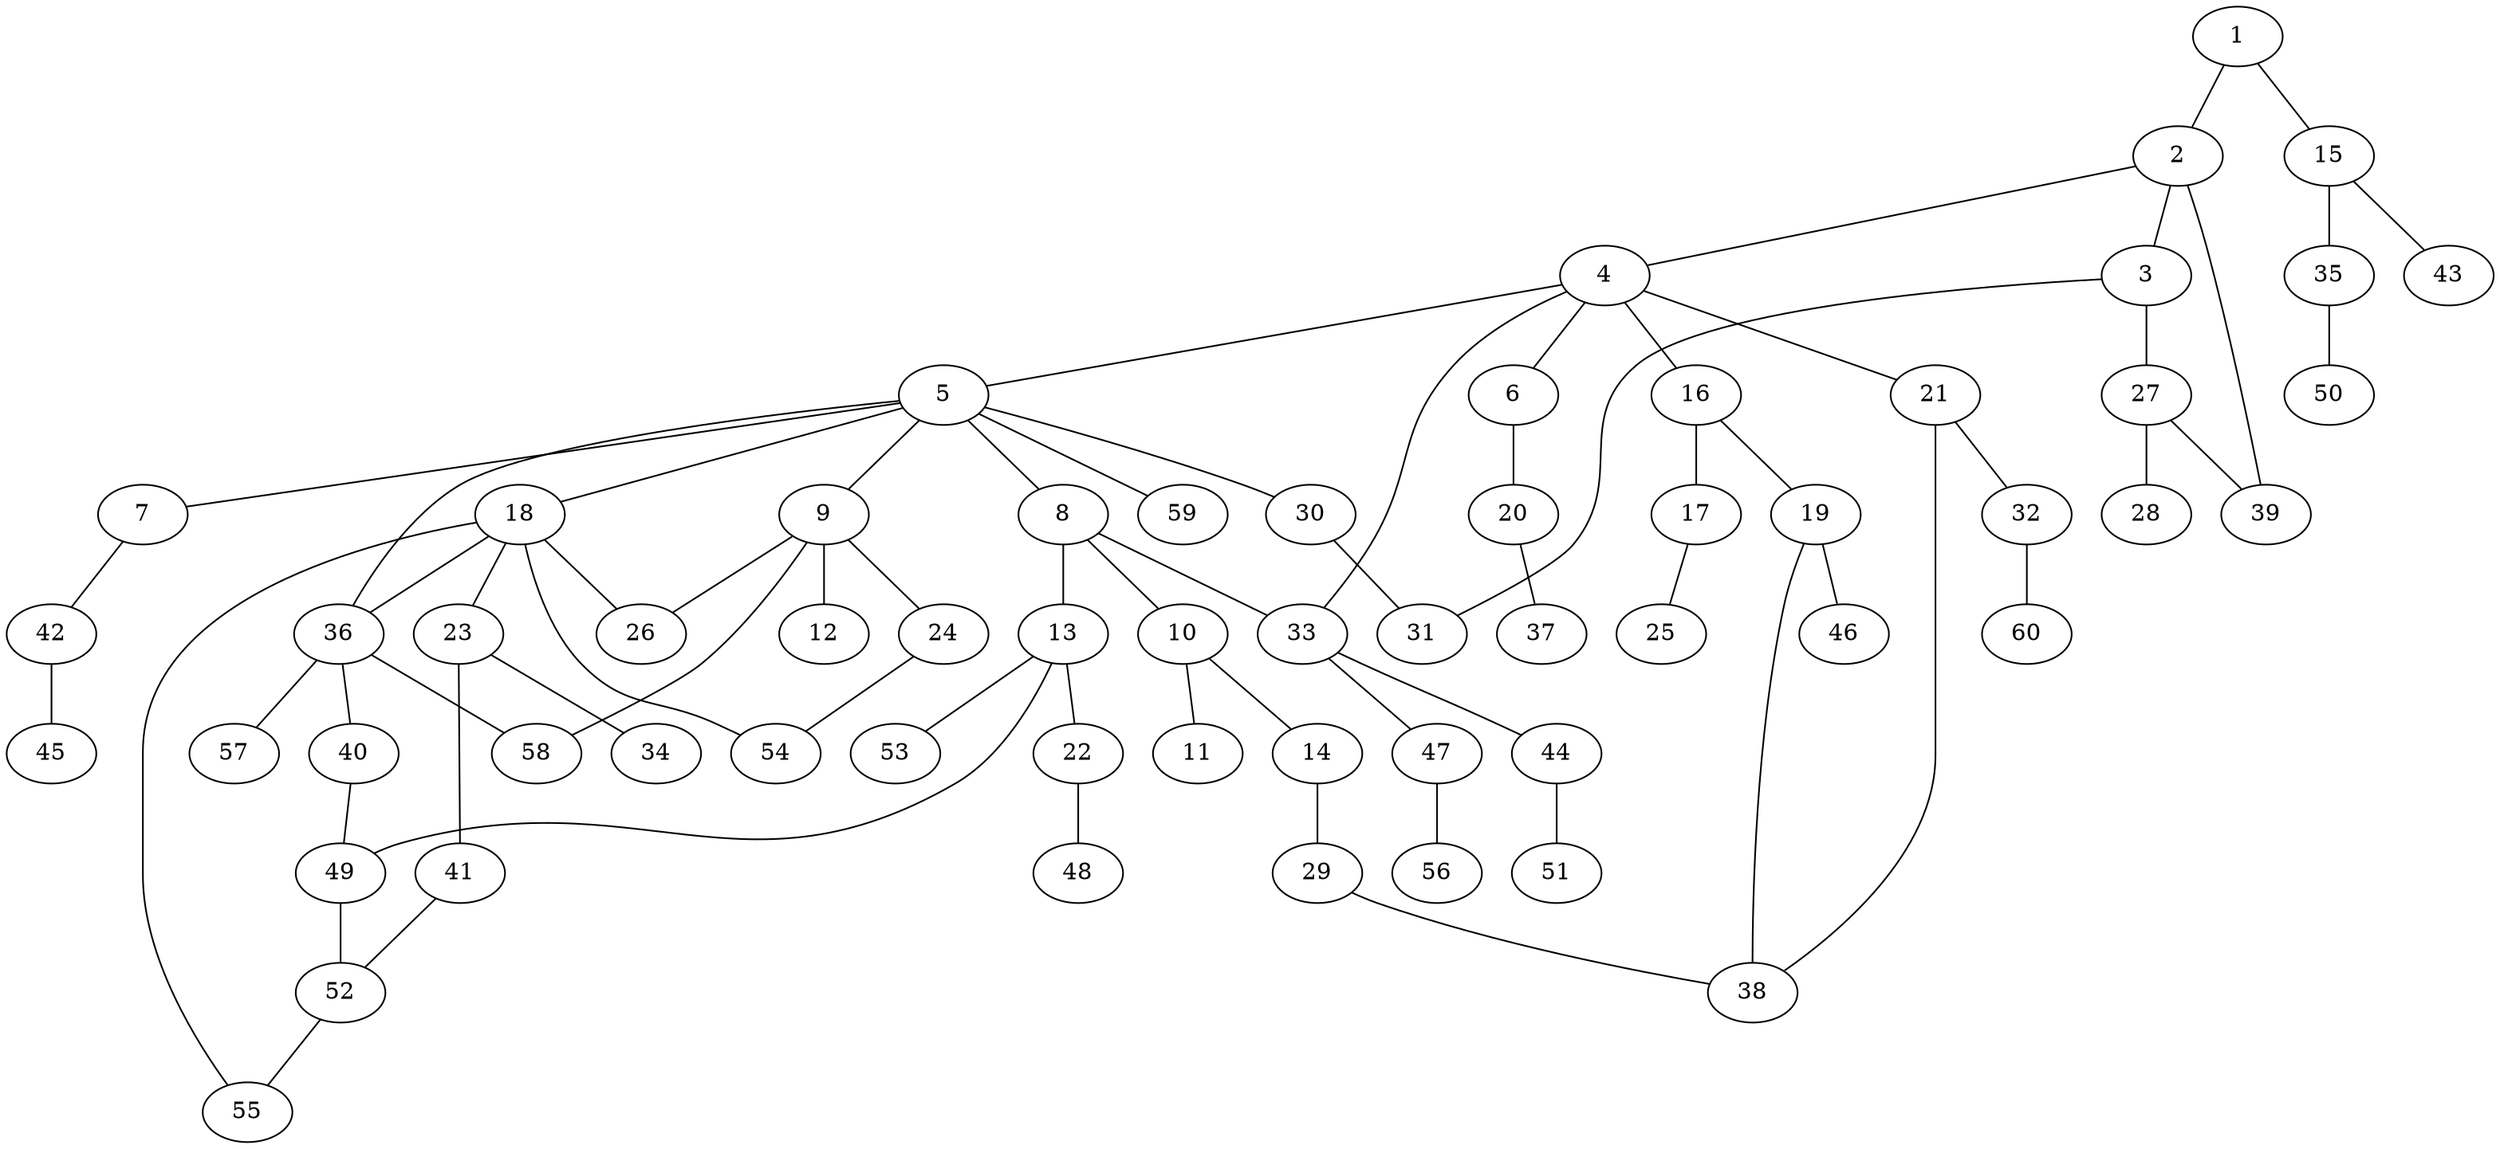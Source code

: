 graph graphname {1--2
1--15
2--3
2--4
2--39
3--27
3--31
4--5
4--6
4--16
4--21
4--33
5--7
5--8
5--9
5--18
5--30
5--36
5--59
6--20
7--42
8--10
8--13
8--33
9--12
9--24
9--26
9--58
10--11
10--14
13--22
13--49
13--53
14--29
15--35
15--43
16--17
16--19
17--25
18--23
18--26
18--36
18--54
18--55
19--38
19--46
20--37
21--32
21--38
22--48
23--34
23--41
24--54
27--28
27--39
29--38
30--31
32--60
33--44
33--47
35--50
36--40
36--57
36--58
40--49
41--52
42--45
44--51
47--56
49--52
52--55
}